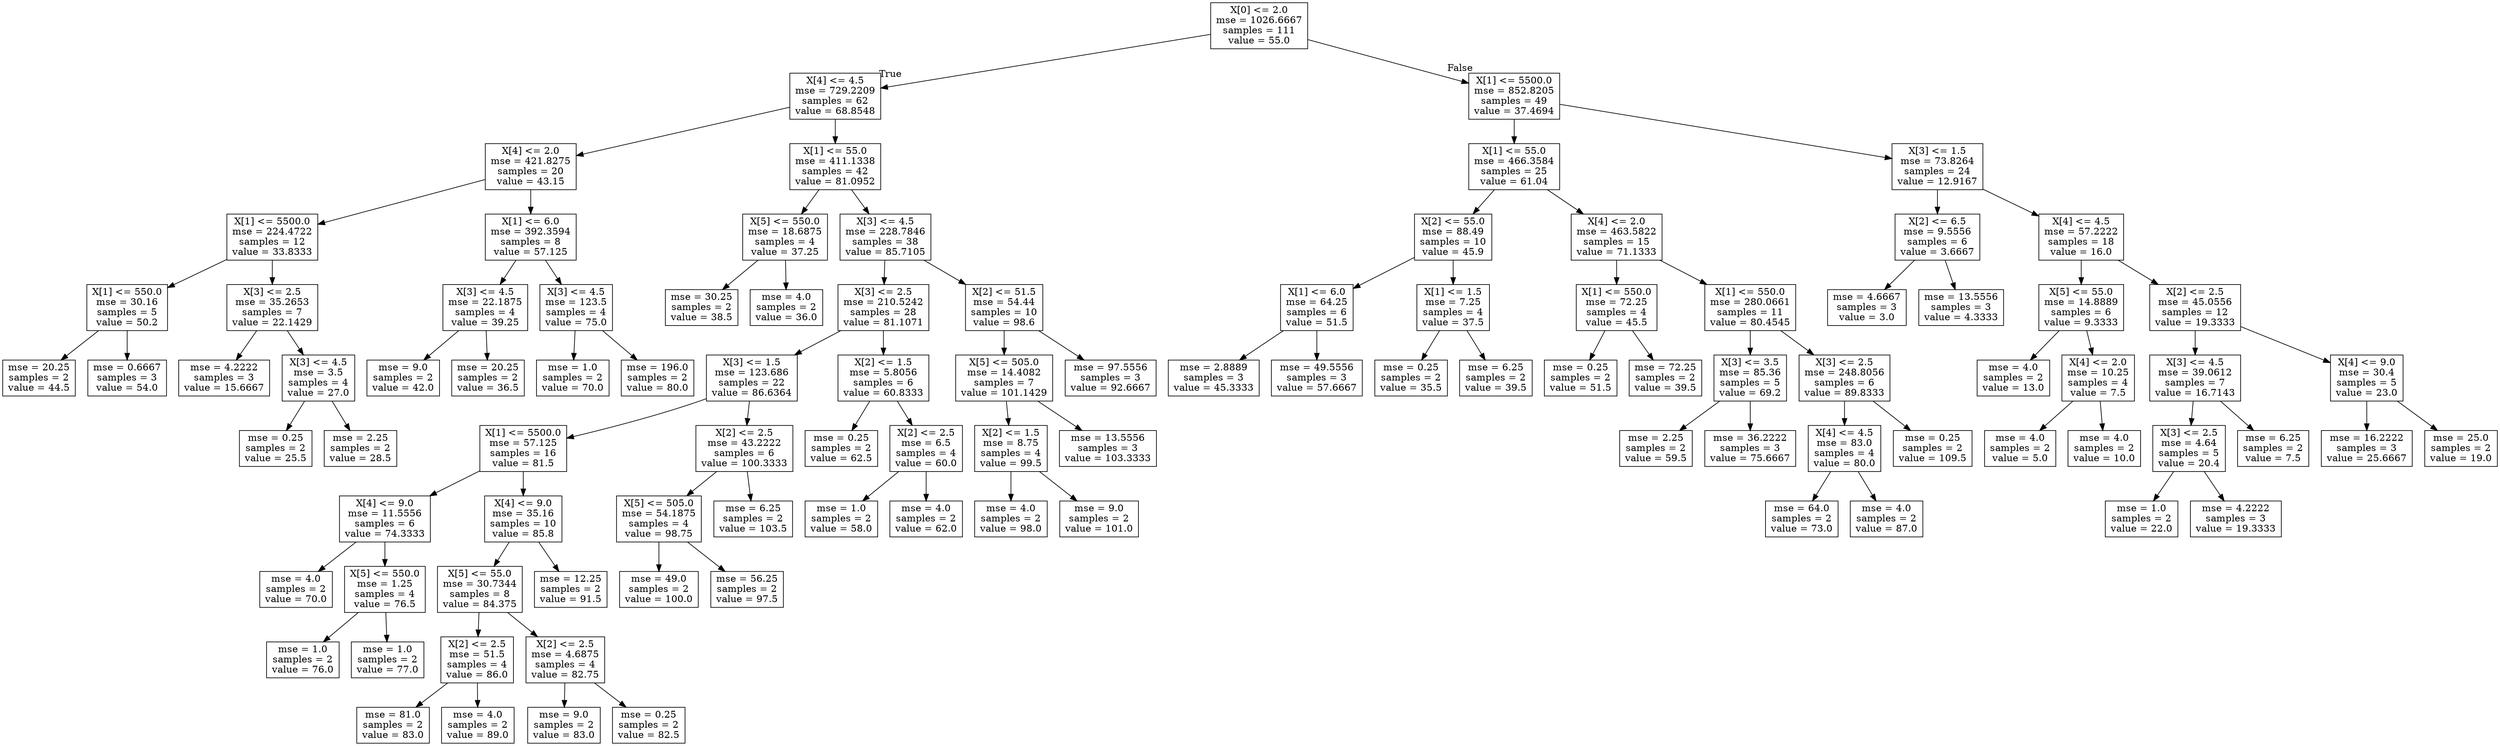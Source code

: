 digraph Tree {
node [shape=box] ;
0 [label="X[0] <= 2.0\nmse = 1026.6667\nsamples = 111\nvalue = 55.0"] ;
1 [label="X[4] <= 4.5\nmse = 729.2209\nsamples = 62\nvalue = 68.8548"] ;
0 -> 1 [labeldistance=2.5, labelangle=45, headlabel="True"] ;
2 [label="X[4] <= 2.0\nmse = 421.8275\nsamples = 20\nvalue = 43.15"] ;
1 -> 2 ;
3 [label="X[1] <= 5500.0\nmse = 224.4722\nsamples = 12\nvalue = 33.8333"] ;
2 -> 3 ;
4 [label="X[1] <= 550.0\nmse = 30.16\nsamples = 5\nvalue = 50.2"] ;
3 -> 4 ;
5 [label="mse = 20.25\nsamples = 2\nvalue = 44.5"] ;
4 -> 5 ;
6 [label="mse = 0.6667\nsamples = 3\nvalue = 54.0"] ;
4 -> 6 ;
7 [label="X[3] <= 2.5\nmse = 35.2653\nsamples = 7\nvalue = 22.1429"] ;
3 -> 7 ;
8 [label="mse = 4.2222\nsamples = 3\nvalue = 15.6667"] ;
7 -> 8 ;
9 [label="X[3] <= 4.5\nmse = 3.5\nsamples = 4\nvalue = 27.0"] ;
7 -> 9 ;
10 [label="mse = 0.25\nsamples = 2\nvalue = 25.5"] ;
9 -> 10 ;
11 [label="mse = 2.25\nsamples = 2\nvalue = 28.5"] ;
9 -> 11 ;
12 [label="X[1] <= 6.0\nmse = 392.3594\nsamples = 8\nvalue = 57.125"] ;
2 -> 12 ;
13 [label="X[3] <= 4.5\nmse = 22.1875\nsamples = 4\nvalue = 39.25"] ;
12 -> 13 ;
14 [label="mse = 9.0\nsamples = 2\nvalue = 42.0"] ;
13 -> 14 ;
15 [label="mse = 20.25\nsamples = 2\nvalue = 36.5"] ;
13 -> 15 ;
16 [label="X[3] <= 4.5\nmse = 123.5\nsamples = 4\nvalue = 75.0"] ;
12 -> 16 ;
17 [label="mse = 1.0\nsamples = 2\nvalue = 70.0"] ;
16 -> 17 ;
18 [label="mse = 196.0\nsamples = 2\nvalue = 80.0"] ;
16 -> 18 ;
19 [label="X[1] <= 55.0\nmse = 411.1338\nsamples = 42\nvalue = 81.0952"] ;
1 -> 19 ;
20 [label="X[5] <= 550.0\nmse = 18.6875\nsamples = 4\nvalue = 37.25"] ;
19 -> 20 ;
21 [label="mse = 30.25\nsamples = 2\nvalue = 38.5"] ;
20 -> 21 ;
22 [label="mse = 4.0\nsamples = 2\nvalue = 36.0"] ;
20 -> 22 ;
23 [label="X[3] <= 4.5\nmse = 228.7846\nsamples = 38\nvalue = 85.7105"] ;
19 -> 23 ;
24 [label="X[3] <= 2.5\nmse = 210.5242\nsamples = 28\nvalue = 81.1071"] ;
23 -> 24 ;
25 [label="X[3] <= 1.5\nmse = 123.686\nsamples = 22\nvalue = 86.6364"] ;
24 -> 25 ;
26 [label="X[1] <= 5500.0\nmse = 57.125\nsamples = 16\nvalue = 81.5"] ;
25 -> 26 ;
27 [label="X[4] <= 9.0\nmse = 11.5556\nsamples = 6\nvalue = 74.3333"] ;
26 -> 27 ;
28 [label="mse = 4.0\nsamples = 2\nvalue = 70.0"] ;
27 -> 28 ;
29 [label="X[5] <= 550.0\nmse = 1.25\nsamples = 4\nvalue = 76.5"] ;
27 -> 29 ;
30 [label="mse = 1.0\nsamples = 2\nvalue = 76.0"] ;
29 -> 30 ;
31 [label="mse = 1.0\nsamples = 2\nvalue = 77.0"] ;
29 -> 31 ;
32 [label="X[4] <= 9.0\nmse = 35.16\nsamples = 10\nvalue = 85.8"] ;
26 -> 32 ;
33 [label="X[5] <= 55.0\nmse = 30.7344\nsamples = 8\nvalue = 84.375"] ;
32 -> 33 ;
34 [label="X[2] <= 2.5\nmse = 51.5\nsamples = 4\nvalue = 86.0"] ;
33 -> 34 ;
35 [label="mse = 81.0\nsamples = 2\nvalue = 83.0"] ;
34 -> 35 ;
36 [label="mse = 4.0\nsamples = 2\nvalue = 89.0"] ;
34 -> 36 ;
37 [label="X[2] <= 2.5\nmse = 4.6875\nsamples = 4\nvalue = 82.75"] ;
33 -> 37 ;
38 [label="mse = 9.0\nsamples = 2\nvalue = 83.0"] ;
37 -> 38 ;
39 [label="mse = 0.25\nsamples = 2\nvalue = 82.5"] ;
37 -> 39 ;
40 [label="mse = 12.25\nsamples = 2\nvalue = 91.5"] ;
32 -> 40 ;
41 [label="X[2] <= 2.5\nmse = 43.2222\nsamples = 6\nvalue = 100.3333"] ;
25 -> 41 ;
42 [label="X[5] <= 505.0\nmse = 54.1875\nsamples = 4\nvalue = 98.75"] ;
41 -> 42 ;
43 [label="mse = 49.0\nsamples = 2\nvalue = 100.0"] ;
42 -> 43 ;
44 [label="mse = 56.25\nsamples = 2\nvalue = 97.5"] ;
42 -> 44 ;
45 [label="mse = 6.25\nsamples = 2\nvalue = 103.5"] ;
41 -> 45 ;
46 [label="X[2] <= 1.5\nmse = 5.8056\nsamples = 6\nvalue = 60.8333"] ;
24 -> 46 ;
47 [label="mse = 0.25\nsamples = 2\nvalue = 62.5"] ;
46 -> 47 ;
48 [label="X[2] <= 2.5\nmse = 6.5\nsamples = 4\nvalue = 60.0"] ;
46 -> 48 ;
49 [label="mse = 1.0\nsamples = 2\nvalue = 58.0"] ;
48 -> 49 ;
50 [label="mse = 4.0\nsamples = 2\nvalue = 62.0"] ;
48 -> 50 ;
51 [label="X[2] <= 51.5\nmse = 54.44\nsamples = 10\nvalue = 98.6"] ;
23 -> 51 ;
52 [label="X[5] <= 505.0\nmse = 14.4082\nsamples = 7\nvalue = 101.1429"] ;
51 -> 52 ;
53 [label="X[2] <= 1.5\nmse = 8.75\nsamples = 4\nvalue = 99.5"] ;
52 -> 53 ;
54 [label="mse = 4.0\nsamples = 2\nvalue = 98.0"] ;
53 -> 54 ;
55 [label="mse = 9.0\nsamples = 2\nvalue = 101.0"] ;
53 -> 55 ;
56 [label="mse = 13.5556\nsamples = 3\nvalue = 103.3333"] ;
52 -> 56 ;
57 [label="mse = 97.5556\nsamples = 3\nvalue = 92.6667"] ;
51 -> 57 ;
58 [label="X[1] <= 5500.0\nmse = 852.8205\nsamples = 49\nvalue = 37.4694"] ;
0 -> 58 [labeldistance=2.5, labelangle=-45, headlabel="False"] ;
59 [label="X[1] <= 55.0\nmse = 466.3584\nsamples = 25\nvalue = 61.04"] ;
58 -> 59 ;
60 [label="X[2] <= 55.0\nmse = 88.49\nsamples = 10\nvalue = 45.9"] ;
59 -> 60 ;
61 [label="X[1] <= 6.0\nmse = 64.25\nsamples = 6\nvalue = 51.5"] ;
60 -> 61 ;
62 [label="mse = 2.8889\nsamples = 3\nvalue = 45.3333"] ;
61 -> 62 ;
63 [label="mse = 49.5556\nsamples = 3\nvalue = 57.6667"] ;
61 -> 63 ;
64 [label="X[1] <= 1.5\nmse = 7.25\nsamples = 4\nvalue = 37.5"] ;
60 -> 64 ;
65 [label="mse = 0.25\nsamples = 2\nvalue = 35.5"] ;
64 -> 65 ;
66 [label="mse = 6.25\nsamples = 2\nvalue = 39.5"] ;
64 -> 66 ;
67 [label="X[4] <= 2.0\nmse = 463.5822\nsamples = 15\nvalue = 71.1333"] ;
59 -> 67 ;
68 [label="X[1] <= 550.0\nmse = 72.25\nsamples = 4\nvalue = 45.5"] ;
67 -> 68 ;
69 [label="mse = 0.25\nsamples = 2\nvalue = 51.5"] ;
68 -> 69 ;
70 [label="mse = 72.25\nsamples = 2\nvalue = 39.5"] ;
68 -> 70 ;
71 [label="X[1] <= 550.0\nmse = 280.0661\nsamples = 11\nvalue = 80.4545"] ;
67 -> 71 ;
72 [label="X[3] <= 3.5\nmse = 85.36\nsamples = 5\nvalue = 69.2"] ;
71 -> 72 ;
73 [label="mse = 2.25\nsamples = 2\nvalue = 59.5"] ;
72 -> 73 ;
74 [label="mse = 36.2222\nsamples = 3\nvalue = 75.6667"] ;
72 -> 74 ;
75 [label="X[3] <= 2.5\nmse = 248.8056\nsamples = 6\nvalue = 89.8333"] ;
71 -> 75 ;
76 [label="X[4] <= 4.5\nmse = 83.0\nsamples = 4\nvalue = 80.0"] ;
75 -> 76 ;
77 [label="mse = 64.0\nsamples = 2\nvalue = 73.0"] ;
76 -> 77 ;
78 [label="mse = 4.0\nsamples = 2\nvalue = 87.0"] ;
76 -> 78 ;
79 [label="mse = 0.25\nsamples = 2\nvalue = 109.5"] ;
75 -> 79 ;
80 [label="X[3] <= 1.5\nmse = 73.8264\nsamples = 24\nvalue = 12.9167"] ;
58 -> 80 ;
81 [label="X[2] <= 6.5\nmse = 9.5556\nsamples = 6\nvalue = 3.6667"] ;
80 -> 81 ;
82 [label="mse = 4.6667\nsamples = 3\nvalue = 3.0"] ;
81 -> 82 ;
83 [label="mse = 13.5556\nsamples = 3\nvalue = 4.3333"] ;
81 -> 83 ;
84 [label="X[4] <= 4.5\nmse = 57.2222\nsamples = 18\nvalue = 16.0"] ;
80 -> 84 ;
85 [label="X[5] <= 55.0\nmse = 14.8889\nsamples = 6\nvalue = 9.3333"] ;
84 -> 85 ;
86 [label="mse = 4.0\nsamples = 2\nvalue = 13.0"] ;
85 -> 86 ;
87 [label="X[4] <= 2.0\nmse = 10.25\nsamples = 4\nvalue = 7.5"] ;
85 -> 87 ;
88 [label="mse = 4.0\nsamples = 2\nvalue = 5.0"] ;
87 -> 88 ;
89 [label="mse = 4.0\nsamples = 2\nvalue = 10.0"] ;
87 -> 89 ;
90 [label="X[2] <= 2.5\nmse = 45.0556\nsamples = 12\nvalue = 19.3333"] ;
84 -> 90 ;
91 [label="X[3] <= 4.5\nmse = 39.0612\nsamples = 7\nvalue = 16.7143"] ;
90 -> 91 ;
92 [label="X[3] <= 2.5\nmse = 4.64\nsamples = 5\nvalue = 20.4"] ;
91 -> 92 ;
93 [label="mse = 1.0\nsamples = 2\nvalue = 22.0"] ;
92 -> 93 ;
94 [label="mse = 4.2222\nsamples = 3\nvalue = 19.3333"] ;
92 -> 94 ;
95 [label="mse = 6.25\nsamples = 2\nvalue = 7.5"] ;
91 -> 95 ;
96 [label="X[4] <= 9.0\nmse = 30.4\nsamples = 5\nvalue = 23.0"] ;
90 -> 96 ;
97 [label="mse = 16.2222\nsamples = 3\nvalue = 25.6667"] ;
96 -> 97 ;
98 [label="mse = 25.0\nsamples = 2\nvalue = 19.0"] ;
96 -> 98 ;
}
